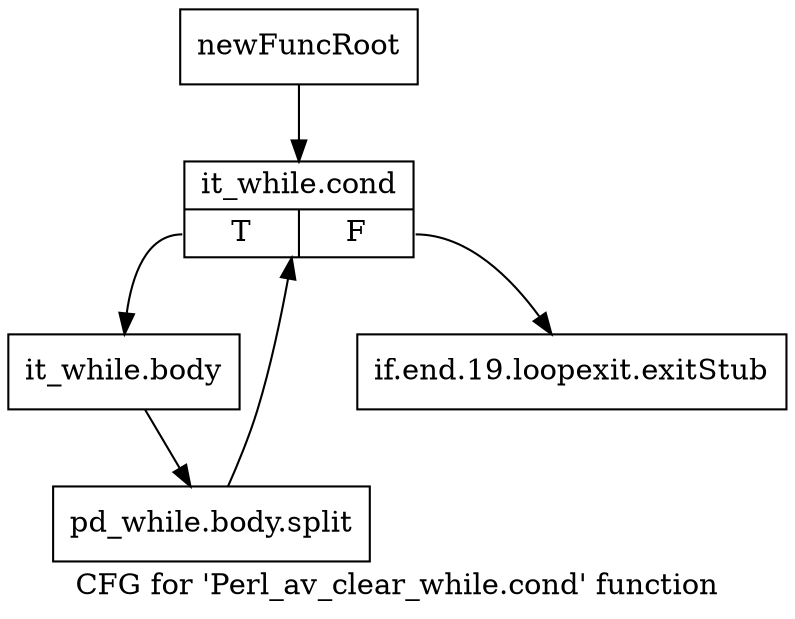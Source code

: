 digraph "CFG for 'Perl_av_clear_while.cond' function" {
	label="CFG for 'Perl_av_clear_while.cond' function";

	Node0x4aa82e0 [shape=record,label="{newFuncRoot}"];
	Node0x4aa82e0 -> Node0x4aa8700;
	Node0x4aa86b0 [shape=record,label="{if.end.19.loopexit.exitStub}"];
	Node0x4aa8700 [shape=record,label="{it_while.cond|{<s0>T|<s1>F}}"];
	Node0x4aa8700:s0 -> Node0x4aa8750;
	Node0x4aa8700:s1 -> Node0x4aa86b0;
	Node0x4aa8750 [shape=record,label="{it_while.body}"];
	Node0x4aa8750 -> Node0x641a600;
	Node0x641a600 [shape=record,label="{pd_while.body.split}"];
	Node0x641a600 -> Node0x4aa8700;
}
